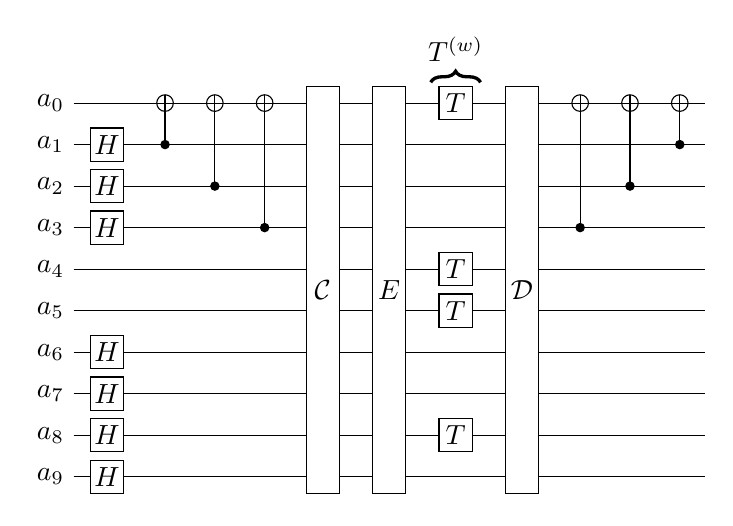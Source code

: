 %! \usetikzlibrary{decorations.pathreplacing,decorations.pathmorphing}
\begin{tikzpicture}[scale=1.0,x=1pt,y=1pt]
\filldraw[color=white] (0.0, -7.5) rectangle (228.0, 142.5);
% Drawing wires
% Line 1: a0 W a_0
\draw[color=black] (0.0,135.0) -- (228.0,135.0);
\draw[color=black] (0.0,135.0) node[left] {$a_0$};
% Line 2: a1 W a_1
\draw[color=black] (0.0,120.0) -- (228.0,120.0);
\draw[color=black] (0.0,120.0) node[left] {$a_1$};
% Line 3: a2 W a_2
\draw[color=black] (0.0,105.0) -- (228.0,105.0);
\draw[color=black] (0.0,105.0) node[left] {$a_2$};
% Line 4: a3 W a_3
\draw[color=black] (0.0,90.0) -- (228.0,90.0);
\draw[color=black] (0.0,90.0) node[left] {$a_3$};
% Line 5: a4 W a_4
\draw[color=black] (0.0,75.0) -- (228.0,75.0);
\draw[color=black] (0.0,75.0) node[left] {$a_4$};
% Line 6: a5 W a_5
\draw[color=black] (0.0,60.0) -- (228.0,60.0);
\draw[color=black] (0.0,60.0) node[left] {$a_5$};
% Line 7: a6 W a_6
\draw[color=black] (0.0,45.0) -- (228.0,45.0);
\draw[color=black] (0.0,45.0) node[left] {$a_6$};
% Line 8: a7 W a_7
\draw[color=black] (0.0,30.0) -- (228.0,30.0);
\draw[color=black] (0.0,30.0) node[left] {$a_7$};
% Line 9: a8 W a_8
\draw[color=black] (0.0,15.0) -- (228.0,15.0);
\draw[color=black] (0.0,15.0) node[left] {$a_8$};
% Line 10: a9 W a_9
\draw[color=black] (0.0,0.0) -- (228.0,0.0);
\draw[color=black] (0.0,0.0) node[left] {$a_9$};
% Done with wires; drawing gates
% Line 13: a1 G $H$
\begin{scope}
\draw[fill=white] (12.0, 120.0) +(-45.0:8.485pt and 8.485pt) -- +(45.0:8.485pt and 8.485pt) -- +(135.0:8.485pt and 8.485pt) -- +(225.0:8.485pt and 8.485pt) -- cycle;
\clip (12.0, 120.0) +(-45.0:8.485pt and 8.485pt) -- +(45.0:8.485pt and 8.485pt) -- +(135.0:8.485pt and 8.485pt) -- +(225.0:8.485pt and 8.485pt) -- cycle;
\draw (12.0, 120.0) node {$H$};
\end{scope}
% Line 14: a2 G $H$
\begin{scope}
\draw[fill=white] (12.0, 105.0) +(-45.0:8.485pt and 8.485pt) -- +(45.0:8.485pt and 8.485pt) -- +(135.0:8.485pt and 8.485pt) -- +(225.0:8.485pt and 8.485pt) -- cycle;
\clip (12.0, 105.0) +(-45.0:8.485pt and 8.485pt) -- +(45.0:8.485pt and 8.485pt) -- +(135.0:8.485pt and 8.485pt) -- +(225.0:8.485pt and 8.485pt) -- cycle;
\draw (12.0, 105.0) node {$H$};
\end{scope}
% Line 15: a3 G $H$
\begin{scope}
\draw[fill=white] (12.0, 90.0) +(-45.0:8.485pt and 8.485pt) -- +(45.0:8.485pt and 8.485pt) -- +(135.0:8.485pt and 8.485pt) -- +(225.0:8.485pt and 8.485pt) -- cycle;
\clip (12.0, 90.0) +(-45.0:8.485pt and 8.485pt) -- +(45.0:8.485pt and 8.485pt) -- +(135.0:8.485pt and 8.485pt) -- +(225.0:8.485pt and 8.485pt) -- cycle;
\draw (12.0, 90.0) node {$H$};
\end{scope}
% Line 16: a6 G $H$
\begin{scope}
\draw[fill=white] (12.0, 45.0) +(-45.0:8.485pt and 8.485pt) -- +(45.0:8.485pt and 8.485pt) -- +(135.0:8.485pt and 8.485pt) -- +(225.0:8.485pt and 8.485pt) -- cycle;
\clip (12.0, 45.0) +(-45.0:8.485pt and 8.485pt) -- +(45.0:8.485pt and 8.485pt) -- +(135.0:8.485pt and 8.485pt) -- +(225.0:8.485pt and 8.485pt) -- cycle;
\draw (12.0, 45.0) node {$H$};
\end{scope}
% Line 17: a7 G $H$
\begin{scope}
\draw[fill=white] (12.0, 30.0) +(-45.0:8.485pt and 8.485pt) -- +(45.0:8.485pt and 8.485pt) -- +(135.0:8.485pt and 8.485pt) -- +(225.0:8.485pt and 8.485pt) -- cycle;
\clip (12.0, 30.0) +(-45.0:8.485pt and 8.485pt) -- +(45.0:8.485pt and 8.485pt) -- +(135.0:8.485pt and 8.485pt) -- +(225.0:8.485pt and 8.485pt) -- cycle;
\draw (12.0, 30.0) node {$H$};
\end{scope}
% Line 18: a8 G $H$
\begin{scope}
\draw[fill=white] (12.0, 15.0) +(-45.0:8.485pt and 8.485pt) -- +(45.0:8.485pt and 8.485pt) -- +(135.0:8.485pt and 8.485pt) -- +(225.0:8.485pt and 8.485pt) -- cycle;
\clip (12.0, 15.0) +(-45.0:8.485pt and 8.485pt) -- +(45.0:8.485pt and 8.485pt) -- +(135.0:8.485pt and 8.485pt) -- +(225.0:8.485pt and 8.485pt) -- cycle;
\draw (12.0, 15.0) node {$H$};
\end{scope}
% Line 19: a9 G $H$
\begin{scope}
\draw[fill=white] (12.0, -0.0) +(-45.0:8.485pt and 8.485pt) -- +(45.0:8.485pt and 8.485pt) -- +(135.0:8.485pt and 8.485pt) -- +(225.0:8.485pt and 8.485pt) -- cycle;
\clip (12.0, -0.0) +(-45.0:8.485pt and 8.485pt) -- +(45.0:8.485pt and 8.485pt) -- +(135.0:8.485pt and 8.485pt) -- +(225.0:8.485pt and 8.485pt) -- cycle;
\draw (12.0, -0.0) node {$H$};
\end{scope}
% Line 23: +a0 a1
\draw (33.0,135.0) -- (33.0,120.0);
\begin{scope}
\draw[fill=white] (33.0, 135.0) circle(3.0pt);
\clip (33.0, 135.0) circle(3.0pt);
\draw (30.0, 135.0) -- (36.0, 135.0);
\draw (33.0, 132.0) -- (33.0, 138.0);
\end{scope}
\filldraw (33.0, 120.0) circle(1.5pt);
% Line 24: +a0 a2
\draw (51.0,135.0) -- (51.0,105.0);
\begin{scope}
\draw[fill=white] (51.0, 135.0) circle(3.0pt);
\clip (51.0, 135.0) circle(3.0pt);
\draw (48.0, 135.0) -- (54.0, 135.0);
\draw (51.0, 132.0) -- (51.0, 138.0);
\end{scope}
\filldraw (51.0, 105.0) circle(1.5pt);
% Line 25: +a0 a3
\draw (69.0,135.0) -- (69.0,90.0);
\begin{scope}
\draw[fill=white] (69.0, 135.0) circle(3.0pt);
\clip (69.0, 135.0) circle(3.0pt);
\draw (66.0, 135.0) -- (72.0, 135.0);
\draw (69.0, 132.0) -- (69.0, 138.0);
\end{scope}
\filldraw (69.0, 90.0) circle(1.5pt);
% Line 28: a0 a1 a2 a3 a4 a5 a6 a7 a8 a9 G $ \mathcal{C}$
\draw (90.0,135.0) -- (90.0,0.0);
\begin{scope}
\draw[fill=white] (90.0, 67.5) +(-45.0:8.485pt and 103.945pt) -- +(45.0:8.485pt and 103.945pt) -- +(135.0:8.485pt and 103.945pt) -- +(225.0:8.485pt and 103.945pt) -- cycle;
\clip (90.0, 67.5) +(-45.0:8.485pt and 103.945pt) -- +(45.0:8.485pt and 103.945pt) -- +(135.0:8.485pt and 103.945pt) -- +(225.0:8.485pt and 103.945pt) -- cycle;
\draw (90.0, 67.5) node {$ \mathcal{C}$};
\end{scope}
% Line 29: a0 a1 a2 a3 a4 a5 a6 a7 a8 a9 G $ E $
\draw (114.0,135.0) -- (114.0,0.0);
\begin{scope}
\draw[fill=white] (114.0, 67.5) +(-45.0:8.485pt and 103.945pt) -- +(45.0:8.485pt and 103.945pt) -- +(135.0:8.485pt and 103.945pt) -- +(225.0:8.485pt and 103.945pt) -- cycle;
\clip (114.0, 67.5) +(-45.0:8.485pt and 103.945pt) -- +(45.0:8.485pt and 103.945pt) -- +(135.0:8.485pt and 103.945pt) -- +(225.0:8.485pt and 103.945pt) -- cycle;
\draw (114.0, 67.5) node {$ E $};
\end{scope}
% Line 32: a0 G $T$
\begin{scope}
\draw[fill=white] (138.0, 135.0) +(-45.0:8.485pt and 8.485pt) -- +(45.0:8.485pt and 8.485pt) -- +(135.0:8.485pt and 8.485pt) -- +(225.0:8.485pt and 8.485pt) -- cycle;
\clip (138.0, 135.0) +(-45.0:8.485pt and 8.485pt) -- +(45.0:8.485pt and 8.485pt) -- +(135.0:8.485pt and 8.485pt) -- +(225.0:8.485pt and 8.485pt) -- cycle;
\draw (138.0, 135.0) node {$T$};
\end{scope}
% Line 33: a4 G $T$
\begin{scope}
\draw[fill=white] (138.0, 75.0) +(-45.0:8.485pt and 8.485pt) -- +(45.0:8.485pt and 8.485pt) -- +(135.0:8.485pt and 8.485pt) -- +(225.0:8.485pt and 8.485pt) -- cycle;
\clip (138.0, 75.0) +(-45.0:8.485pt and 8.485pt) -- +(45.0:8.485pt and 8.485pt) -- +(135.0:8.485pt and 8.485pt) -- +(225.0:8.485pt and 8.485pt) -- cycle;
\draw (138.0, 75.0) node {$T$};
\end{scope}
% Line 34: a5 G $T$
\begin{scope}
\draw[fill=white] (138.0, 60.0) +(-45.0:8.485pt and 8.485pt) -- +(45.0:8.485pt and 8.485pt) -- +(135.0:8.485pt and 8.485pt) -- +(225.0:8.485pt and 8.485pt) -- cycle;
\clip (138.0, 60.0) +(-45.0:8.485pt and 8.485pt) -- +(45.0:8.485pt and 8.485pt) -- +(135.0:8.485pt and 8.485pt) -- +(225.0:8.485pt and 8.485pt) -- cycle;
\draw (138.0, 60.0) node {$T$};
\end{scope}
% Line 35: a8 G $T$
\begin{scope}
\draw[fill=white] (138.0, 15.0) +(-45.0:8.485pt and 8.485pt) -- +(45.0:8.485pt and 8.485pt) -- +(135.0:8.485pt and 8.485pt) -- +(225.0:8.485pt and 8.485pt) -- cycle;
\clip (138.0, 15.0) +(-45.0:8.485pt and 8.485pt) -- +(45.0:8.485pt and 8.485pt) -- +(135.0:8.485pt and 8.485pt) -- +(225.0:8.485pt and 8.485pt) -- cycle;
\draw (138.0, 15.0) node {$T$};
\end{scope}
% Line 40: a0 a1 a2 a3 a4 a5 a6 a7 a8 a9 G $ \mathcal{D}$
\draw (162.0,135.0) -- (162.0,0.0);
\begin{scope}
\draw[fill=white] (162.0, 67.5) +(-45.0:8.485pt and 103.945pt) -- +(45.0:8.485pt and 103.945pt) -- +(135.0:8.485pt and 103.945pt) -- +(225.0:8.485pt and 103.945pt) -- cycle;
\clip (162.0, 67.5) +(-45.0:8.485pt and 103.945pt) -- +(45.0:8.485pt and 103.945pt) -- +(135.0:8.485pt and 103.945pt) -- +(225.0:8.485pt and 103.945pt) -- cycle;
\draw (162.0, 67.5) node {$ \mathcal{D}$};
\end{scope}
% Line 42: +a0 a3
\draw (183.0,135.0) -- (183.0,90.0);
\begin{scope}
\draw[fill=white] (183.0, 135.0) circle(3.0pt);
\clip (183.0, 135.0) circle(3.0pt);
\draw (180.0, 135.0) -- (186.0, 135.0);
\draw (183.0, 132.0) -- (183.0, 138.0);
\end{scope}
\filldraw (183.0, 90.0) circle(1.5pt);
% Line 43: +a0 a2
\draw (201.0,135.0) -- (201.0,105.0);
\begin{scope}
\draw[fill=white] (201.0, 135.0) circle(3.0pt);
\clip (201.0, 135.0) circle(3.0pt);
\draw (198.0, 135.0) -- (204.0, 135.0);
\draw (201.0, 132.0) -- (201.0, 138.0);
\end{scope}
\filldraw (201.0, 105.0) circle(1.5pt);
% Line 44: +a0 a1
\draw (219.0,135.0) -- (219.0,120.0);
\begin{scope}
\draw[fill=white] (219.0, 135.0) circle(3.0pt);
\clip (219.0, 135.0) circle(3.0pt);
\draw (216.0, 135.0) -- (222.0, 135.0);
\draw (219.0, 132.0) -- (219.0, 138.0);
\end{scope}
\filldraw (219.0, 120.0) circle(1.5pt);
% Done with gates; drawing ending labels
% Done with ending labels; drawing cut lines and comments
% Line 38: @ 6 6 % $T^{(w)}$
\draw[decorate,decoration={brace,amplitude = 4.0pt},very thick] (129.0,142.5) -- (147.0,142.5);
\draw (138.0, 146.5) node[text width=144pt,above,text centered] {$T^{(w)}$};
% Done with comments
\end{tikzpicture}

